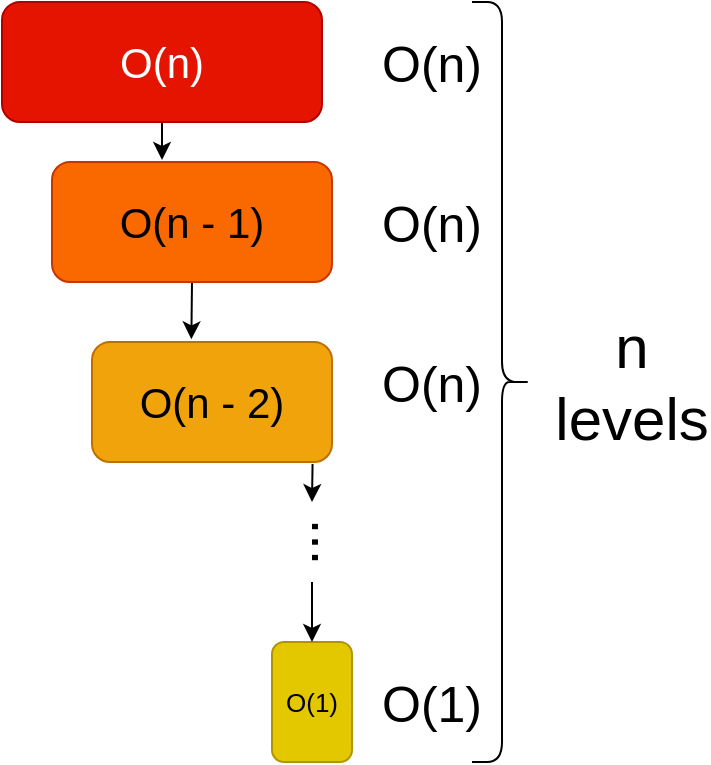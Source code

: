 <mxfile>
    <diagram id="r-pMFwXtwovrl7qnzocJ" name="Page-1">
        <mxGraphModel dx="602" dy="753" grid="1" gridSize="10" guides="1" tooltips="1" connect="1" arrows="1" fold="1" page="1" pageScale="1" pageWidth="850" pageHeight="1100" math="0" shadow="0">
            <root>
                <mxCell id="0"/>
                <mxCell id="1" parent="0"/>
                <mxCell id="42" style="edgeStyle=orthogonalEdgeStyle;rounded=0;orthogonalLoop=1;jettySize=auto;html=1;exitX=0.5;exitY=1;exitDx=0;exitDy=0;entryX=0.393;entryY=-0.017;entryDx=0;entryDy=0;entryPerimeter=0;" edge="1" parent="1" source="2" target="4">
                    <mxGeometry relative="1" as="geometry"/>
                </mxCell>
                <mxCell id="2" value="O(n)" style="rounded=1;whiteSpace=wrap;html=1;fontSize=21;fillColor=#e51400;strokeColor=#B20000;fontColor=#ffffff;" parent="1" vertex="1">
                    <mxGeometry x="10" y="10" width="160" height="60" as="geometry"/>
                </mxCell>
                <mxCell id="41" style="edgeStyle=orthogonalEdgeStyle;rounded=0;orthogonalLoop=1;jettySize=auto;html=1;exitX=0.5;exitY=1;exitDx=0;exitDy=0;entryX=0.414;entryY=-0.022;entryDx=0;entryDy=0;entryPerimeter=0;" edge="1" parent="1" source="4" target="39">
                    <mxGeometry relative="1" as="geometry"/>
                </mxCell>
                <mxCell id="4" value="O(n - 1)" style="rounded=1;whiteSpace=wrap;html=1;fontSize=21;fillColor=#fa6800;strokeColor=#C73500;fontColor=#000000;" parent="1" vertex="1">
                    <mxGeometry x="35" y="90" width="140" height="60" as="geometry"/>
                </mxCell>
                <mxCell id="13" value="O(1)" style="rounded=1;whiteSpace=wrap;html=1;fontSize=13;fillColor=#e3c800;strokeColor=#B09500;fontColor=#000000;" parent="1" vertex="1">
                    <mxGeometry x="145" y="330" width="40" height="60" as="geometry"/>
                </mxCell>
                <mxCell id="15" value="&lt;font style=&quot;font-size: 25px&quot;&gt;O(n)&lt;/font&gt;" style="text;html=1;strokeColor=none;fillColor=none;align=center;verticalAlign=middle;whiteSpace=wrap;rounded=0;fontSize=13;" parent="1" vertex="1">
                    <mxGeometry x="195" y="20" width="60" height="40" as="geometry"/>
                </mxCell>
                <mxCell id="16" value="&lt;font style=&quot;font-size: 25px&quot;&gt;O(n)&lt;/font&gt;" style="text;html=1;strokeColor=none;fillColor=none;align=center;verticalAlign=middle;whiteSpace=wrap;rounded=0;fontSize=13;" parent="1" vertex="1">
                    <mxGeometry x="195" y="100" width="60" height="40" as="geometry"/>
                </mxCell>
                <mxCell id="17" value="&lt;font style=&quot;font-size: 25px&quot;&gt;O(n)&lt;/font&gt;" style="text;html=1;strokeColor=none;fillColor=none;align=center;verticalAlign=middle;whiteSpace=wrap;rounded=0;fontSize=13;" parent="1" vertex="1">
                    <mxGeometry x="195" y="180" width="60" height="40" as="geometry"/>
                </mxCell>
                <mxCell id="18" value="&lt;font style=&quot;font-size: 25px&quot;&gt;O(1)&lt;/font&gt;" style="text;html=1;strokeColor=none;fillColor=none;align=center;verticalAlign=middle;whiteSpace=wrap;rounded=0;fontSize=13;" parent="1" vertex="1">
                    <mxGeometry x="195" y="340" width="60" height="40" as="geometry"/>
                </mxCell>
                <mxCell id="19" value="" style="shape=curlyBracket;whiteSpace=wrap;html=1;rounded=1;flipH=1;fontSize=13;size=0.5;" parent="1" vertex="1">
                    <mxGeometry x="245" y="10" width="30" height="380" as="geometry"/>
                </mxCell>
                <mxCell id="33" style="edgeStyle=orthogonalEdgeStyle;rounded=0;orthogonalLoop=1;jettySize=auto;html=1;exitX=1;exitY=0.5;exitDx=0;exitDy=0;entryX=0.5;entryY=0;entryDx=0;entryDy=0;fontSize=13;" parent="1" source="29" target="13" edge="1">
                    <mxGeometry relative="1" as="geometry"/>
                </mxCell>
                <mxCell id="29" value="&lt;font style=&quot;font-size: 28px&quot;&gt;...&lt;/font&gt;" style="text;html=1;strokeColor=none;fillColor=none;align=center;verticalAlign=bottom;whiteSpace=wrap;rounded=0;fontSize=13;rotation=90;" parent="1" vertex="1">
                    <mxGeometry x="145" y="270" width="40" height="20" as="geometry"/>
                </mxCell>
                <mxCell id="38" value="&lt;font style=&quot;font-size: 30px&quot;&gt;n levels&lt;/font&gt;" style="text;html=1;strokeColor=none;fillColor=none;align=center;verticalAlign=middle;whiteSpace=wrap;rounded=0;fontSize=30;" parent="1" vertex="1">
                    <mxGeometry x="295" y="190" width="60" height="20" as="geometry"/>
                </mxCell>
                <mxCell id="39" value="O(n - 2)" style="rounded=1;whiteSpace=wrap;html=1;fontSize=21;fillColor=#f0a30a;strokeColor=#BD7000;fontColor=#000000;" vertex="1" parent="1">
                    <mxGeometry x="55" y="180" width="120" height="60" as="geometry"/>
                </mxCell>
                <mxCell id="40" style="edgeStyle=orthogonalEdgeStyle;rounded=0;orthogonalLoop=1;jettySize=auto;html=1;exitX=0.919;exitY=1.017;exitDx=0;exitDy=0;fontSize=13;exitPerimeter=0;" edge="1" parent="1" source="39">
                    <mxGeometry relative="1" as="geometry">
                        <mxPoint x="175" y="310" as="sourcePoint"/>
                        <mxPoint x="165" y="260" as="targetPoint"/>
                    </mxGeometry>
                </mxCell>
            </root>
        </mxGraphModel>
    </diagram>
</mxfile>